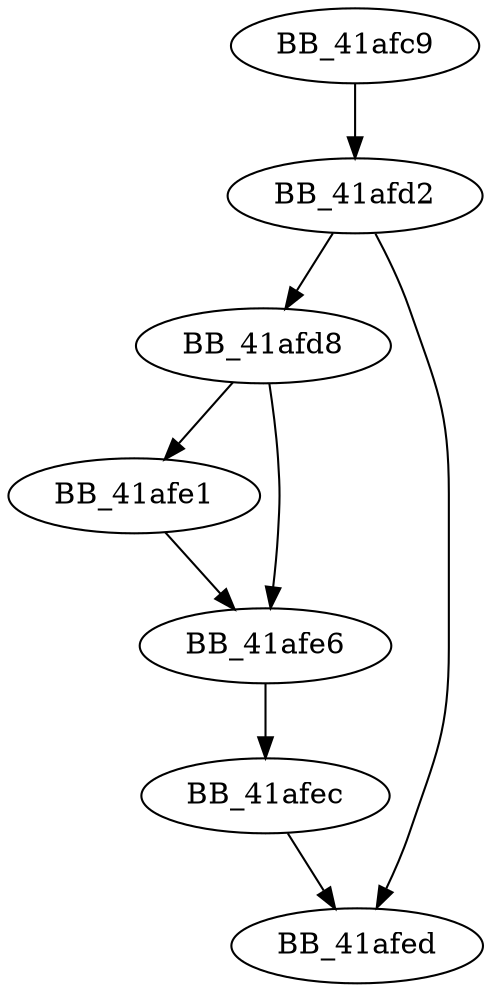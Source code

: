 DiGraph __endthreadex{
BB_41afc9->BB_41afd2
BB_41afd2->BB_41afd8
BB_41afd2->BB_41afed
BB_41afd8->BB_41afe1
BB_41afd8->BB_41afe6
BB_41afe1->BB_41afe6
BB_41afe6->BB_41afec
BB_41afec->BB_41afed
}
